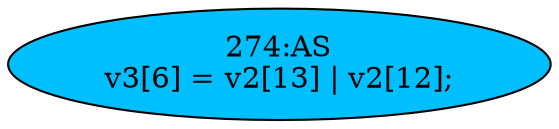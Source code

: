 strict digraph "" {
	node [label="\N"];
	"274:AS"	 [ast="<pyverilog.vparser.ast.Assign object at 0x7f407842b4d0>",
		def_var="['v3']",
		fillcolor=deepskyblue,
		label="274:AS
v3[6] = v2[13] | v2[12];",
		statements="[]",
		style=filled,
		typ=Assign,
		use_var="['v2', 'v2']"];
}

